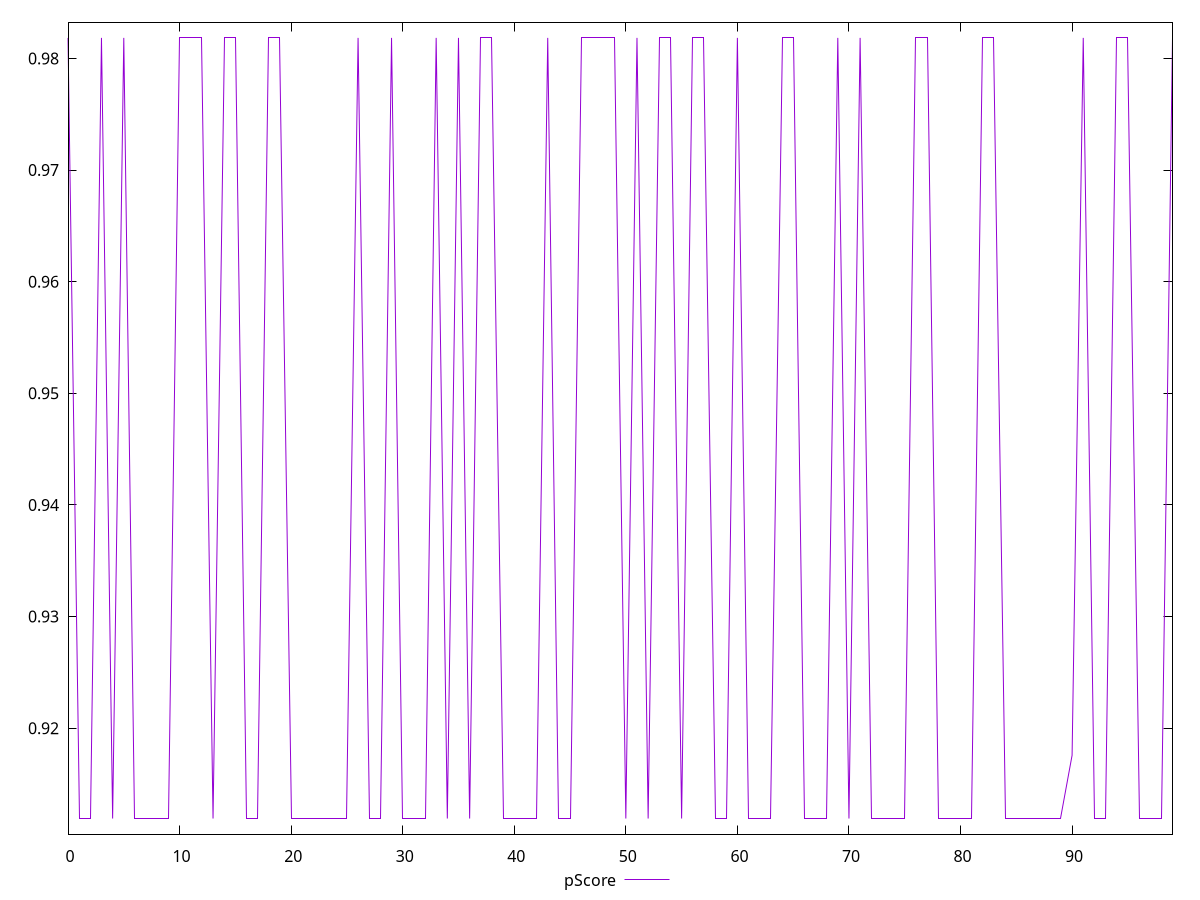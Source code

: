 reset

$pScore <<EOF
0 0.9818408984193125
1 0.9119035147238882
2 0.9119035147238882
3 0.9818408984193125
4 0.9119035147238882
5 0.9818408984193125
6 0.9119035147238882
7 0.9119035147238882
8 0.9119035147238882
9 0.9119035147238882
10 0.9818408984193125
11 0.9818408984193125
12 0.9818408984193125
13 0.9119035147238882
14 0.9818408984193125
15 0.9818408984193125
16 0.9119035147238882
17 0.9119035147238882
18 0.9818408984193125
19 0.9818408984193125
20 0.9119035147238882
21 0.9119035147238882
22 0.9119035147238882
23 0.9119035147238882
24 0.9119035147238882
25 0.9119035147238882
26 0.9818408984193125
27 0.9119035147238882
28 0.9119035147238882
29 0.9818408984193125
30 0.9119035147238882
31 0.9119035147238882
32 0.9119035147238882
33 0.9818408984193125
34 0.9119035147238882
35 0.9818408984193125
36 0.9119035147238882
37 0.9818408984193125
38 0.9818408984193125
39 0.9119035147238882
40 0.9119035147238882
41 0.9119035147238882
42 0.9119035147238882
43 0.9818408984193125
44 0.9119035147238882
45 0.9119035147238882
46 0.9818408984193125
47 0.9818408984193125
48 0.9818408984193125
49 0.9818408984193125
50 0.9119035147238882
51 0.9818408984193125
52 0.9119035147238882
53 0.9818408984193125
54 0.9818408984193125
55 0.9119035147238882
56 0.9818408984193125
57 0.9818408984193125
58 0.9119035147238882
59 0.9119035147238882
60 0.9818408984193125
61 0.9119035147238882
62 0.9119035147238882
63 0.9119035147238882
64 0.9818408984193125
65 0.9818408984193125
66 0.9119035147238882
67 0.9119035147238882
68 0.9119035147238882
69 0.9818408984193125
70 0.9119035147238882
71 0.9818408984193125
72 0.9119035147238882
73 0.9119035147238882
74 0.9119035147238882
75 0.9119035147238882
76 0.9818408984193125
77 0.9818408984193125
78 0.9119035147238882
79 0.9119035147238882
80 0.9119035147238882
81 0.9119035147238882
82 0.9818408984193125
83 0.9818408984193125
84 0.9119035147238882
85 0.9119035147238882
86 0.9119035147238882
87 0.9119035147238882
88 0.9119035147238882
89 0.9119035147238882
90 0.9175667343095402
91 0.9818408984193125
92 0.9119035147238882
93 0.9119035147238882
94 0.9818408984193125
95 0.9818408984193125
96 0.9119035147238882
97 0.9119035147238882
98 0.9119035147238882
99 0.9818408984193125
EOF

set key outside below
set xrange [0:99]
set yrange [0.9105047670499797:0.983239646093221]
set trange [0.9105047670499797:0.983239646093221]
set terminal svg size 640, 500 enhanced background rgb 'white'
set output "reports/report_00028_2021-02-24T12-49-42.674Z/dom-size/samples/card/pScore/values.svg"

plot $pScore title "pScore" with line

reset

